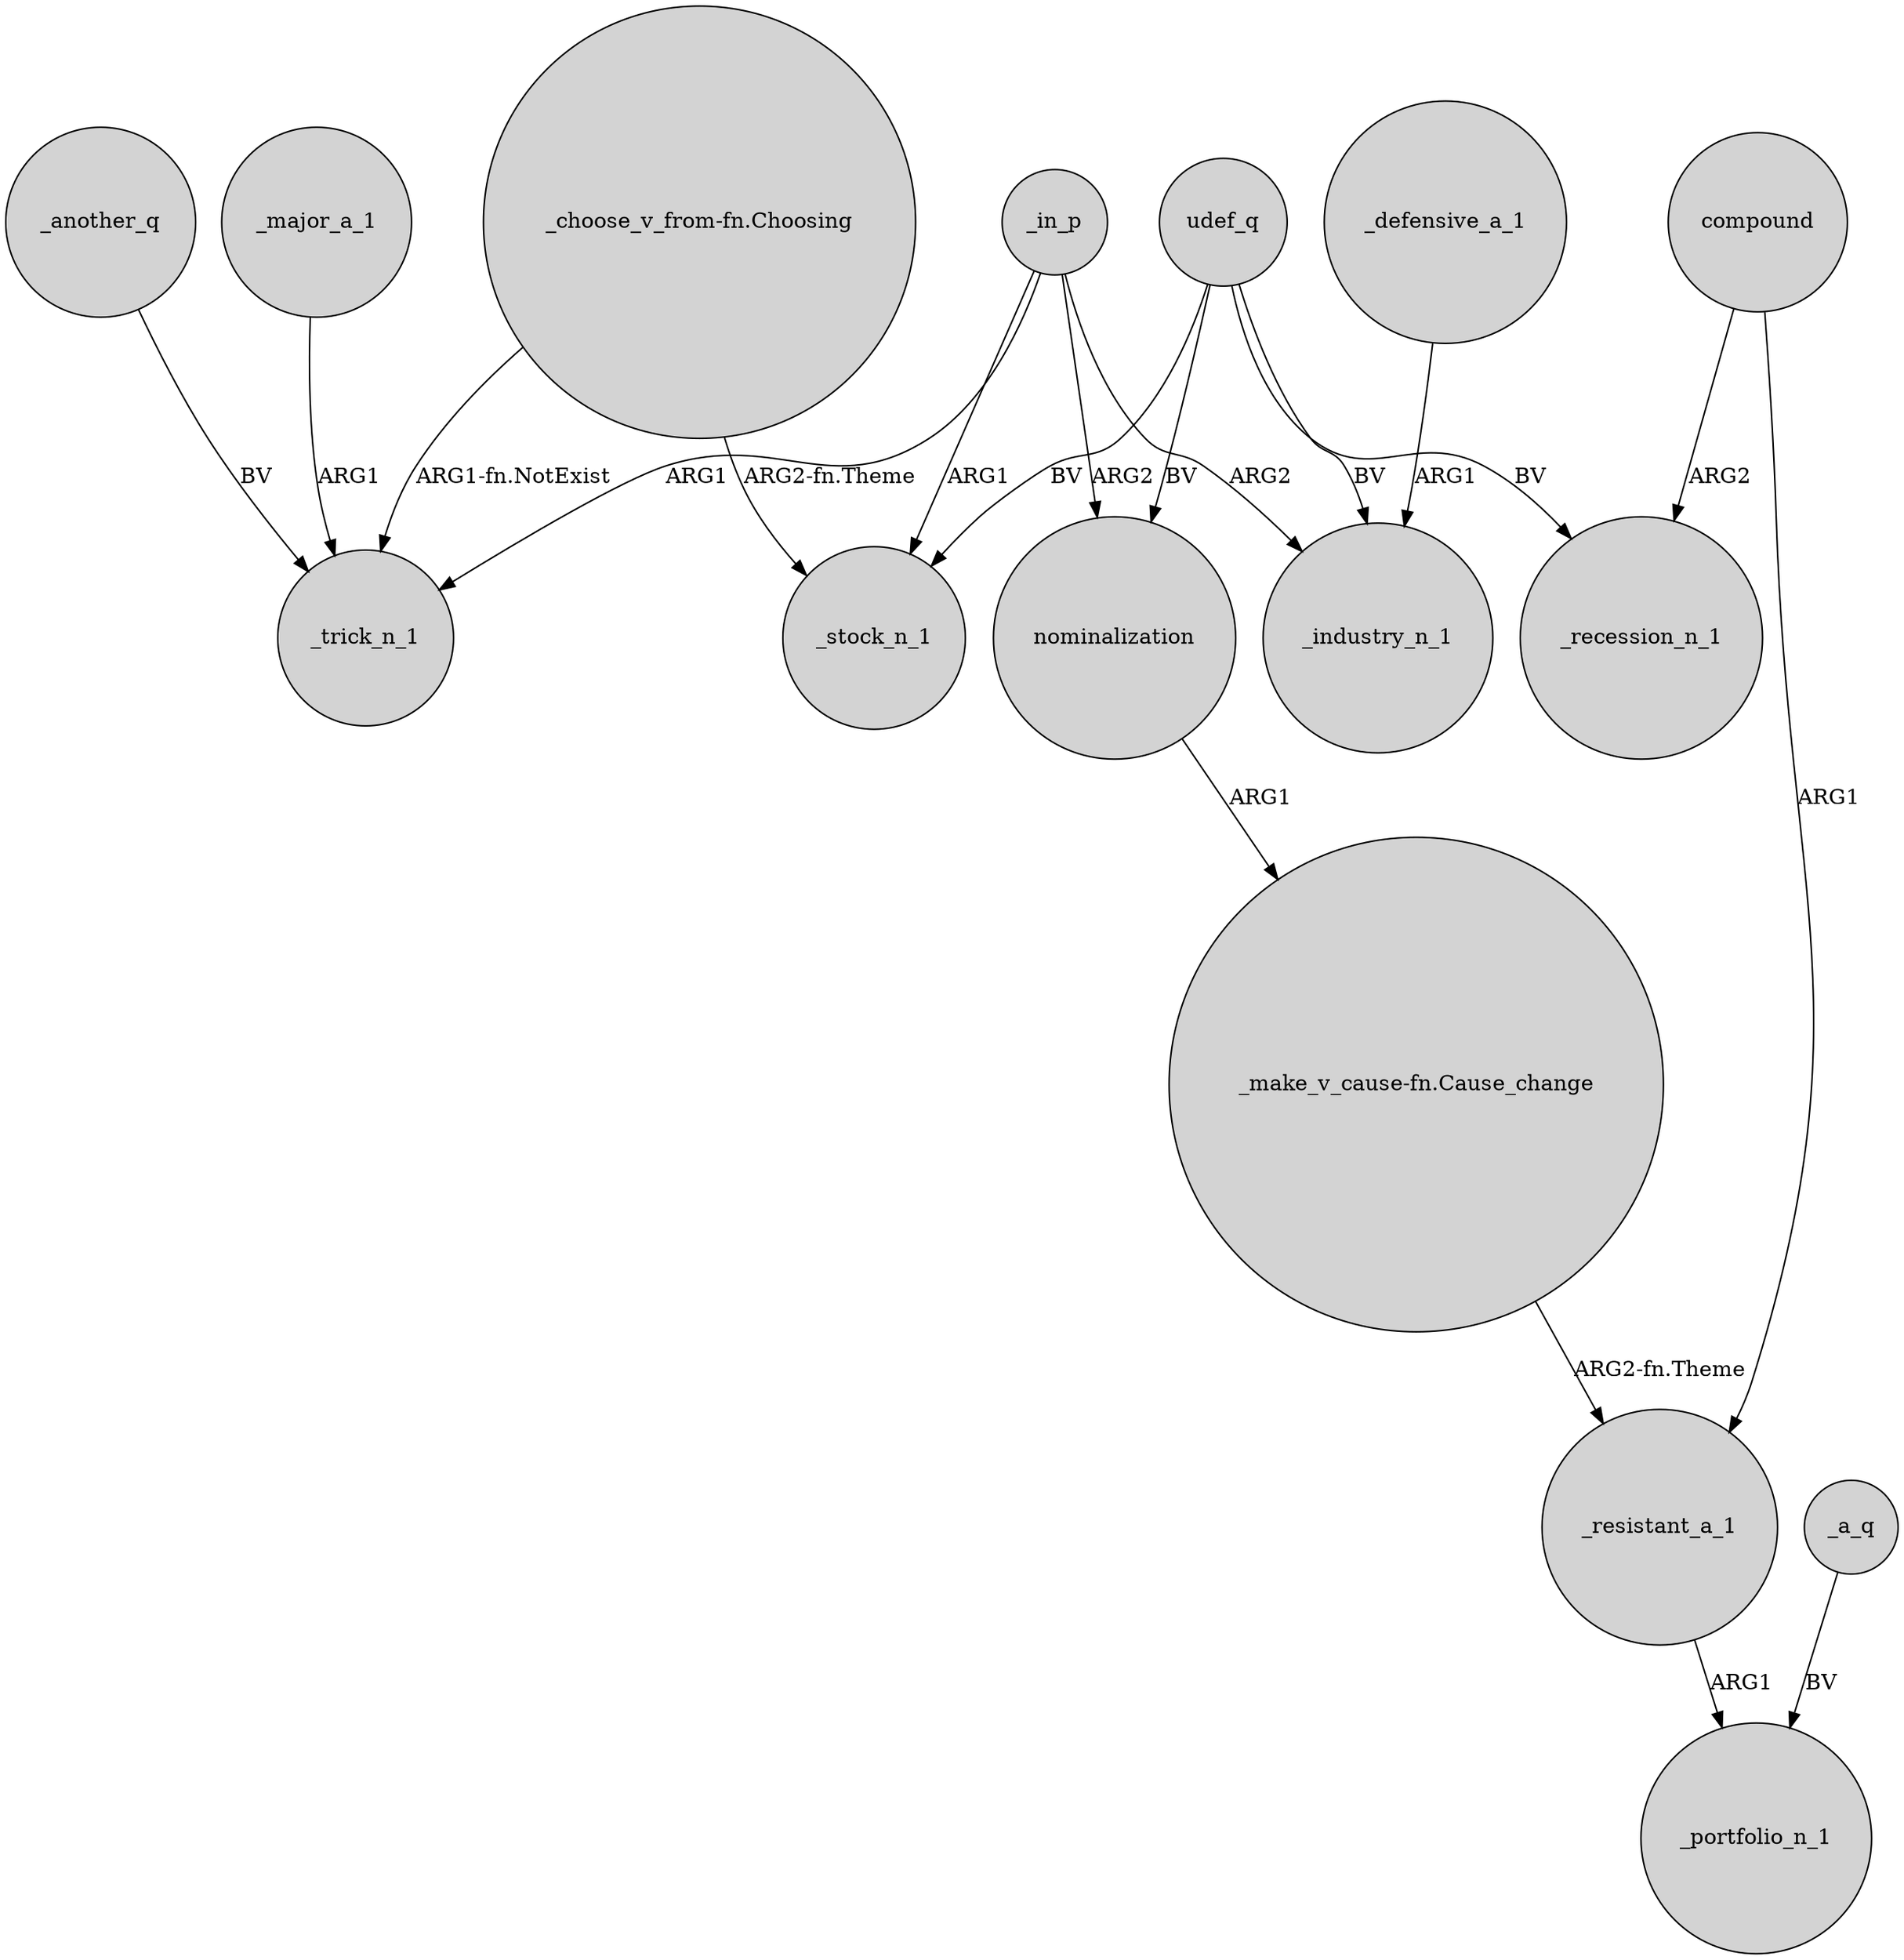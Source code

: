 digraph {
	node [shape=circle style=filled]
	_another_q -> _trick_n_1 [label=BV]
	"_make_v_cause-fn.Cause_change" -> _resistant_a_1 [label="ARG2-fn.Theme"]
	compound -> _recession_n_1 [label=ARG2]
	_in_p -> _industry_n_1 [label=ARG2]
	compound -> _resistant_a_1 [label=ARG1]
	_major_a_1 -> _trick_n_1 [label=ARG1]
	udef_q -> _stock_n_1 [label=BV]
	_in_p -> _stock_n_1 [label=ARG1]
	udef_q -> _recession_n_1 [label=BV]
	nominalization -> "_make_v_cause-fn.Cause_change" [label=ARG1]
	udef_q -> nominalization [label=BV]
	"_choose_v_from-fn.Choosing" -> _trick_n_1 [label="ARG1-fn.NotExist"]
	"_choose_v_from-fn.Choosing" -> _stock_n_1 [label="ARG2-fn.Theme"]
	_defensive_a_1 -> _industry_n_1 [label=ARG1]
	_a_q -> _portfolio_n_1 [label=BV]
	_resistant_a_1 -> _portfolio_n_1 [label=ARG1]
	_in_p -> nominalization [label=ARG2]
	udef_q -> _industry_n_1 [label=BV]
	_in_p -> _trick_n_1 [label=ARG1]
}
